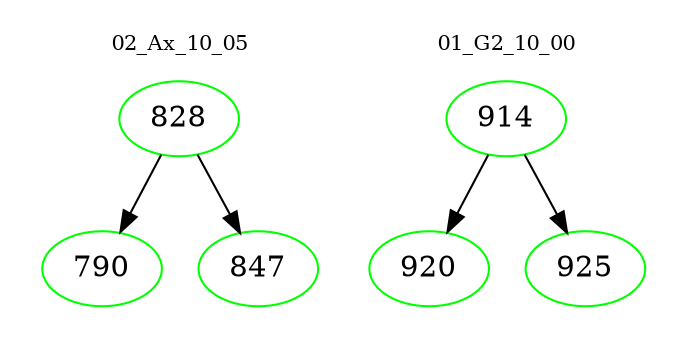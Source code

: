 digraph{
subgraph cluster_0 {
color = white
label = "02_Ax_10_05";
fontsize=10;
T0_828 [label="828", color="green"]
T0_828 -> T0_790 [color="black"]
T0_790 [label="790", color="green"]
T0_828 -> T0_847 [color="black"]
T0_847 [label="847", color="green"]
}
subgraph cluster_1 {
color = white
label = "01_G2_10_00";
fontsize=10;
T1_914 [label="914", color="green"]
T1_914 -> T1_920 [color="black"]
T1_920 [label="920", color="green"]
T1_914 -> T1_925 [color="black"]
T1_925 [label="925", color="green"]
}
}
